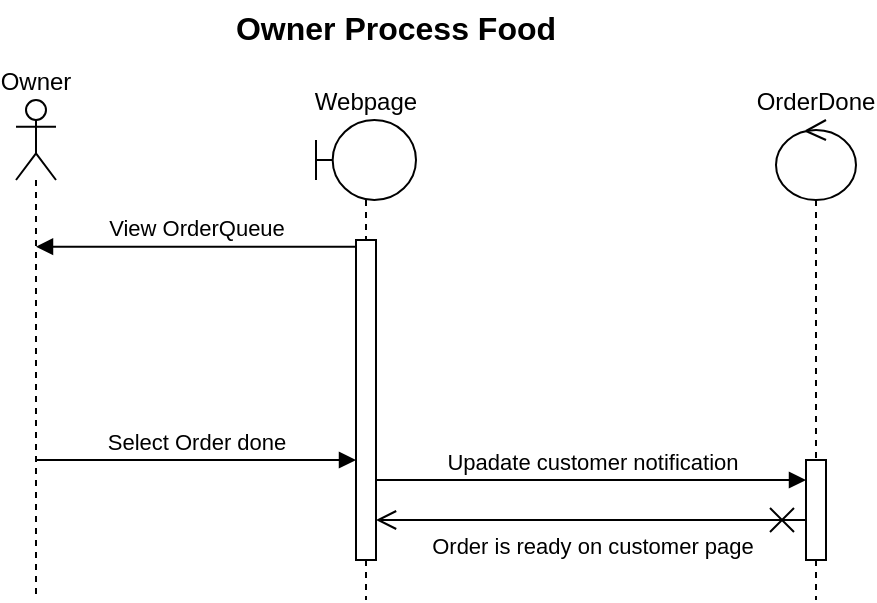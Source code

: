 <mxfile version="20.3.0" type="device"><diagram id="aWFk8jPY2MmRojWQCba8" name="Page-1"><mxGraphModel dx="1422" dy="857" grid="0" gridSize="10" guides="1" tooltips="1" connect="1" arrows="1" fold="1" page="0" pageScale="1" pageWidth="850" pageHeight="1100" math="0" shadow="0"><root><mxCell id="0"/><mxCell id="1" parent="0"/><mxCell id="fuEKCW4SCzqdRqs_v720-33" value="Owner Process Food" style="text;align=center;fontStyle=1;verticalAlign=middle;spacingLeft=3;spacingRight=3;strokeColor=none;rotatable=0;points=[[0,0.5],[1,0.5]];portConstraint=eastwest;gradientColor=none;fontSize=16;" parent="1" vertex="1"><mxGeometry x="200" y="180" width="80" height="26" as="geometry"/></mxCell><mxCell id="3ZmaqxFw1Q16u7SAqoF7-4" value="Webpage" style="shape=umlLifeline;participant=umlBoundary;perimeter=lifelinePerimeter;whiteSpace=wrap;html=1;container=1;collapsible=0;recursiveResize=0;verticalAlign=bottom;spacingTop=36;outlineConnect=0;labelPosition=center;verticalLabelPosition=top;align=center;" parent="1" vertex="1"><mxGeometry x="200" y="240" width="50" height="240" as="geometry"/></mxCell><mxCell id="3ZmaqxFw1Q16u7SAqoF7-5" value="" style="html=1;points=[];perimeter=orthogonalPerimeter;" parent="3ZmaqxFw1Q16u7SAqoF7-4" vertex="1"><mxGeometry x="20" y="60" width="10" height="160" as="geometry"/></mxCell><mxCell id="VxAw7Zm52xEuJocL-6Xs-4" value="OrderDone" style="shape=umlLifeline;participant=umlControl;perimeter=lifelinePerimeter;whiteSpace=wrap;html=1;container=1;collapsible=0;recursiveResize=0;verticalAlign=bottom;spacingTop=36;outlineConnect=0;labelPosition=center;verticalLabelPosition=top;align=center;" parent="1" vertex="1"><mxGeometry x="430" y="240" width="40" height="240" as="geometry"/></mxCell><mxCell id="VxAw7Zm52xEuJocL-6Xs-11" value="" style="html=1;points=[];perimeter=orthogonalPerimeter;" parent="VxAw7Zm52xEuJocL-6Xs-4" vertex="1"><mxGeometry x="15" y="170" width="10" height="50" as="geometry"/></mxCell><mxCell id="4T1camaJ_aIzsmTOeIJ_-4" value="Owner" style="shape=umlLifeline;participant=umlActor;perimeter=lifelinePerimeter;whiteSpace=wrap;html=1;container=1;collapsible=0;recursiveResize=0;verticalAlign=bottom;spacingTop=36;outlineConnect=0;labelPosition=center;verticalLabelPosition=top;align=center;" parent="1" vertex="1"><mxGeometry x="50" y="230" width="20" height="250" as="geometry"/></mxCell><mxCell id="9QKeDFlAZ8ZCg3Gbnrdb-1" value="View OrderQueue" style="html=1;verticalAlign=bottom;endArrow=block;rounded=0;exitX=0;exitY=0.021;exitDx=0;exitDy=0;exitPerimeter=0;" edge="1" parent="1" source="3ZmaqxFw1Q16u7SAqoF7-5" target="4T1camaJ_aIzsmTOeIJ_-4"><mxGeometry width="80" relative="1" as="geometry"><mxPoint x="220" y="380" as="sourcePoint"/><mxPoint x="130" y="380" as="targetPoint"/><Array as="points"/></mxGeometry></mxCell><mxCell id="9QKeDFlAZ8ZCg3Gbnrdb-2" value="Select Order done" style="html=1;verticalAlign=bottom;endArrow=block;rounded=0;" edge="1" parent="1" source="4T1camaJ_aIzsmTOeIJ_-4" target="3ZmaqxFw1Q16u7SAqoF7-5"><mxGeometry width="80" relative="1" as="geometry"><mxPoint x="90" y="430" as="sourcePoint"/><mxPoint x="170" y="430" as="targetPoint"/><Array as="points"><mxPoint x="170" y="410"/></Array></mxGeometry></mxCell><mxCell id="9QKeDFlAZ8ZCg3Gbnrdb-3" value="Upadate customer notification" style="html=1;verticalAlign=bottom;endArrow=block;rounded=0;" edge="1" parent="1" source="3ZmaqxFw1Q16u7SAqoF7-5" target="VxAw7Zm52xEuJocL-6Xs-11"><mxGeometry width="80" relative="1" as="geometry"><mxPoint x="270" y="430" as="sourcePoint"/><mxPoint x="350" y="430" as="targetPoint"/><Array as="points"><mxPoint x="360" y="420"/></Array></mxGeometry></mxCell><mxCell id="9QKeDFlAZ8ZCg3Gbnrdb-4" value="Order is ready on customer page" style="endArrow=open;startArrow=cross;endFill=0;startFill=0;endSize=8;startSize=10;html=1;rounded=0;labelPosition=center;verticalLabelPosition=bottom;align=center;verticalAlign=top;" edge="1" parent="1" source="VxAw7Zm52xEuJocL-6Xs-11" target="3ZmaqxFw1Q16u7SAqoF7-5"><mxGeometry width="160" relative="1" as="geometry"><mxPoint x="450" y="570" as="sourcePoint"/><mxPoint x="290" y="580" as="targetPoint"/><Array as="points"><mxPoint x="370" y="440"/></Array></mxGeometry></mxCell></root></mxGraphModel></diagram></mxfile>